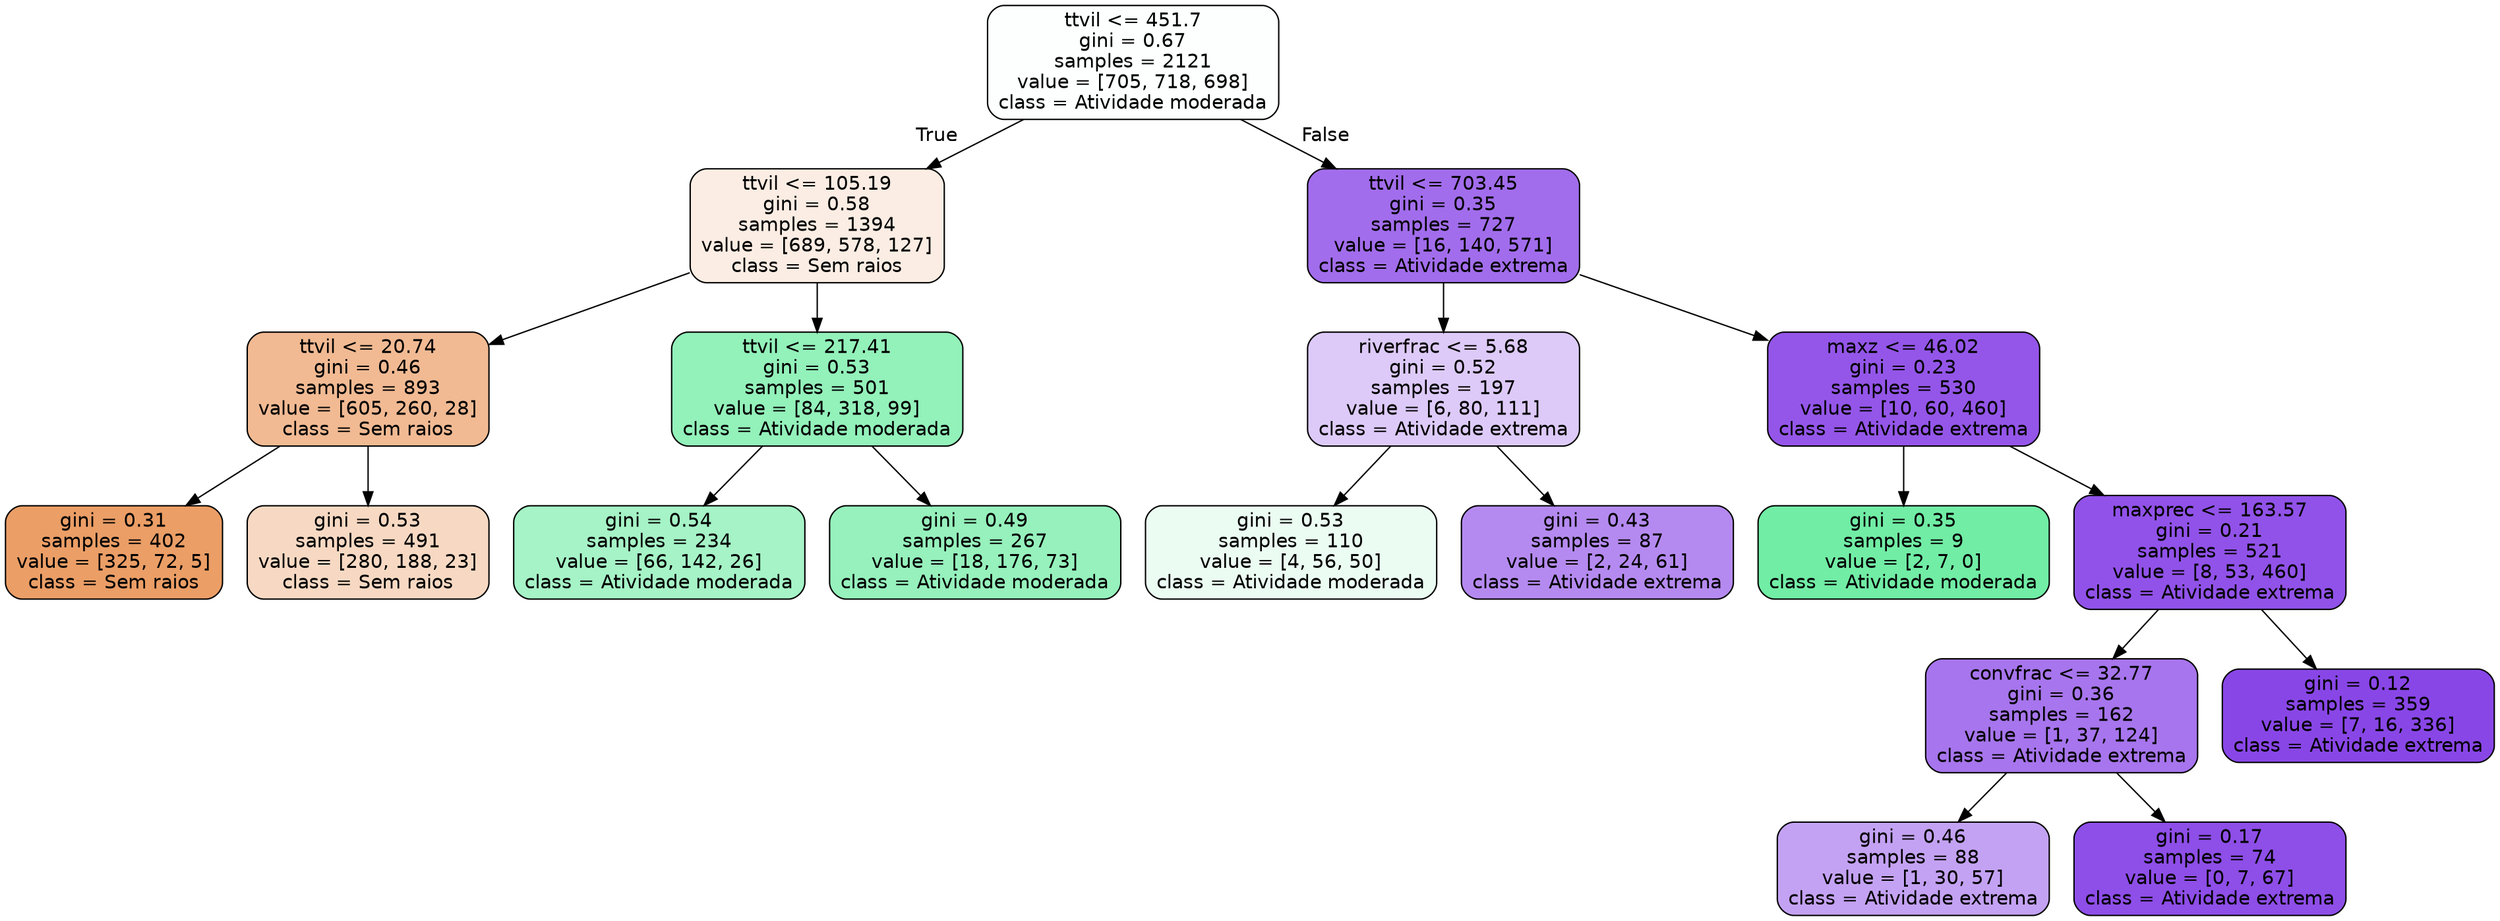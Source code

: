 digraph Tree {
node [shape=box, style="filled, rounded", color="black", fontname=helvetica] ;
edge [fontname=helvetica] ;
0 [label="ttvil <= 451.7\ngini = 0.67\nsamples = 2121\nvalue = [705, 718, 698]\nclass = Atividade moderada", fillcolor="#39e58102"] ;
1 [label="ttvil <= 105.19\ngini = 0.58\nsamples = 1394\nvalue = [689, 578, 127]\nclass = Sem raios", fillcolor="#e5813923"] ;
0 -> 1 [labeldistance=2.5, labelangle=45, headlabel="True"] ;
3 [label="ttvil <= 20.74\ngini = 0.46\nsamples = 893\nvalue = [605, 260, 28]\nclass = Sem raios", fillcolor="#e581398b"] ;
1 -> 3 ;
7 [label="gini = 0.31\nsamples = 402\nvalue = [325, 72, 5]\nclass = Sem raios", fillcolor="#e58139c4"] ;
3 -> 7 ;
8 [label="gini = 0.53\nsamples = 491\nvalue = [280, 188, 23]\nclass = Sem raios", fillcolor="#e581394d"] ;
3 -> 8 ;
4 [label="ttvil <= 217.41\ngini = 0.53\nsamples = 501\nvalue = [84, 318, 99]\nclass = Atividade moderada", fillcolor="#39e5818b"] ;
1 -> 4 ;
11 [label="gini = 0.54\nsamples = 234\nvalue = [66, 142, 26]\nclass = Atividade moderada", fillcolor="#39e58173"] ;
4 -> 11 ;
12 [label="gini = 0.49\nsamples = 267\nvalue = [18, 176, 73]\nclass = Atividade moderada", fillcolor="#39e58187"] ;
4 -> 12 ;
2 [label="ttvil <= 703.45\ngini = 0.35\nsamples = 727\nvalue = [16, 140, 571]\nclass = Atividade extrema", fillcolor="#8139e5bb"] ;
0 -> 2 [labeldistance=2.5, labelangle=-45, headlabel="False"] ;
5 [label="riverfrac <= 5.68\ngini = 0.52\nsamples = 197\nvalue = [6, 80, 111]\nclass = Atividade extrema", fillcolor="#8139e544"] ;
2 -> 5 ;
15 [label="gini = 0.53\nsamples = 110\nvalue = [4, 56, 50]\nclass = Atividade moderada", fillcolor="#39e58119"] ;
5 -> 15 ;
16 [label="gini = 0.43\nsamples = 87\nvalue = [2, 24, 61]\nclass = Atividade extrema", fillcolor="#8139e596"] ;
5 -> 16 ;
6 [label="maxz <= 46.02\ngini = 0.23\nsamples = 530\nvalue = [10, 60, 460]\nclass = Atividade extrema", fillcolor="#8139e5d9"] ;
2 -> 6 ;
9 [label="gini = 0.35\nsamples = 9\nvalue = [2, 7, 0]\nclass = Atividade moderada", fillcolor="#39e581b6"] ;
6 -> 9 ;
10 [label="maxprec <= 163.57\ngini = 0.21\nsamples = 521\nvalue = [8, 53, 460]\nclass = Atividade extrema", fillcolor="#8139e5de"] ;
6 -> 10 ;
13 [label="convfrac <= 32.77\ngini = 0.36\nsamples = 162\nvalue = [1, 37, 124]\nclass = Atividade extrema", fillcolor="#8139e5b1"] ;
10 -> 13 ;
17 [label="gini = 0.46\nsamples = 88\nvalue = [1, 30, 57]\nclass = Atividade extrema", fillcolor="#8139e577"] ;
13 -> 17 ;
18 [label="gini = 0.17\nsamples = 74\nvalue = [0, 7, 67]\nclass = Atividade extrema", fillcolor="#8139e5e4"] ;
13 -> 18 ;
14 [label="gini = 0.12\nsamples = 359\nvalue = [7, 16, 336]\nclass = Atividade extrema", fillcolor="#8139e5ee"] ;
10 -> 14 ;
}